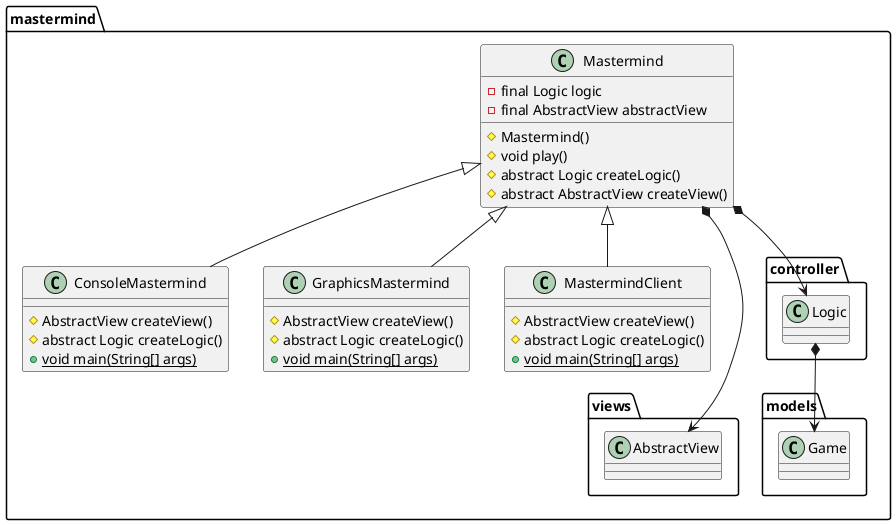 @startuml

    class mastermind.Mastermind{
        - final Logic logic
        - final AbstractView abstractView
        # Mastermind()
        # void play()
        # abstract Logic createLogic()
        # abstract AbstractView createView()
    }

    class mastermind.ConsoleMastermind extends mastermind.Mastermind{
        # AbstractView createView()
        # abstract Logic createLogic()
        + {static} void main(String[] args)
    }

    class mastermind.GraphicsMastermind extends mastermind.Mastermind{
        # AbstractView createView()
        # abstract Logic createLogic()
        + {static} void main(String[] args)
    }

     class mastermind.MastermindClient extends mastermind.Mastermind{
            # AbstractView createView()
            # abstract Logic createLogic()
            + {static} void main(String[] args)
        }

    mastermind.Mastermind *---> mastermind.views.AbstractView
    mastermind.Mastermind *--> mastermind.controller.Logic
    mastermind.controller.Logic *--> mastermind.models.Game

@enduml